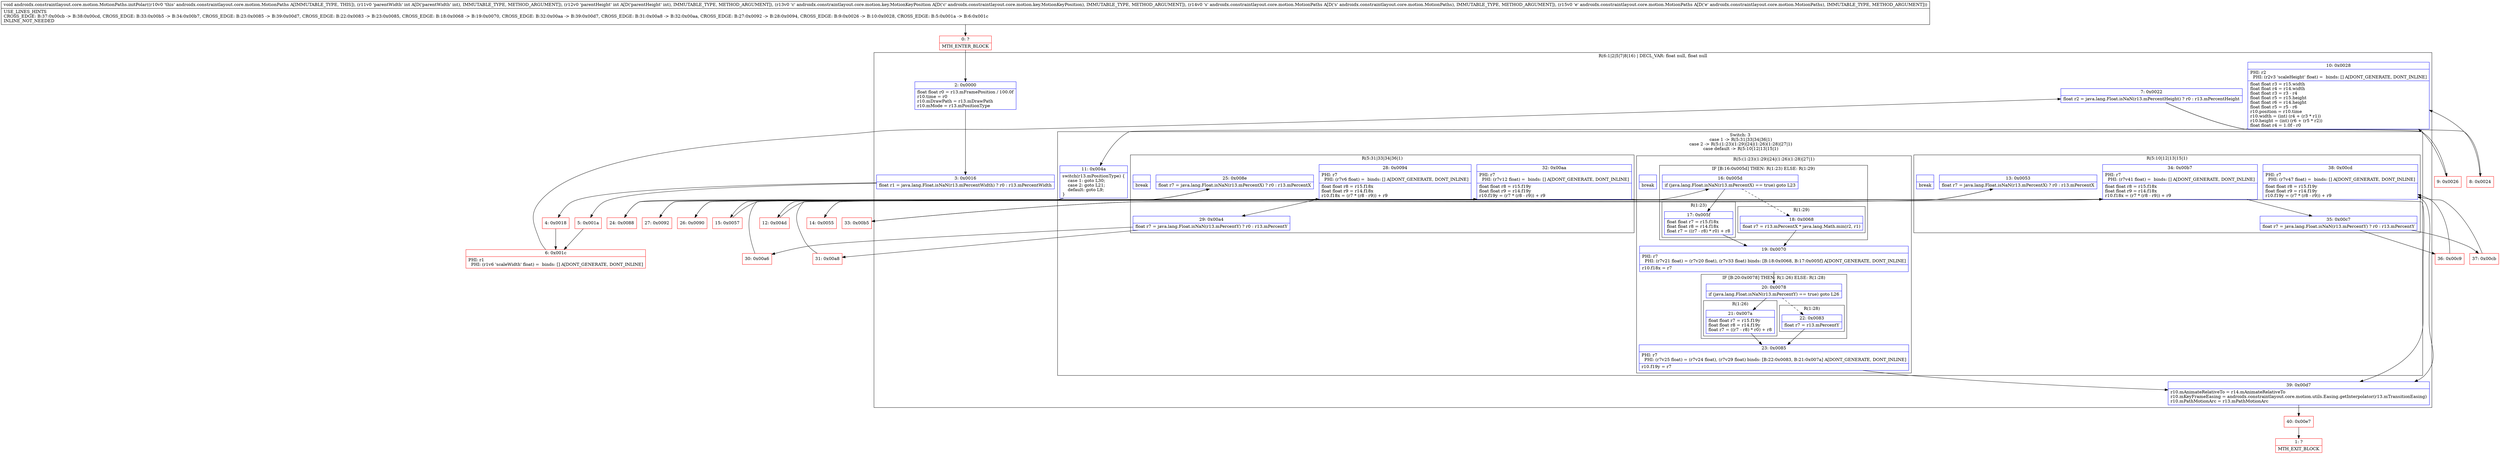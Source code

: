 digraph "CFG forandroidx.constraintlayout.core.motion.MotionPaths.initPolar(IILandroidx\/constraintlayout\/core\/motion\/key\/MotionKeyPosition;Landroidx\/constraintlayout\/core\/motion\/MotionPaths;Landroidx\/constraintlayout\/core\/motion\/MotionPaths;)V" {
subgraph cluster_Region_1374324120 {
label = "R(6:1|2|5|7|8|16) | DECL_VAR: float null, float null\l";
node [shape=record,color=blue];
Node_2 [shape=record,label="{2\:\ 0x0000|float float r0 = r13.mFramePosition \/ 100.0f\lr10.time = r0\lr10.mDrawPath = r13.mDrawPath\lr10.mMode = r13.mPositionType\l}"];
Node_3 [shape=record,label="{3\:\ 0x0016|float r1 = java.lang.Float.isNaN(r13.mPercentWidth) ? r0 : r13.mPercentWidth\l}"];
Node_7 [shape=record,label="{7\:\ 0x0022|float r2 = java.lang.Float.isNaN(r13.mPercentHeight) ? r0 : r13.mPercentHeight\l}"];
Node_10 [shape=record,label="{10\:\ 0x0028|PHI: r2 \l  PHI: (r2v3 'scaleHeight' float) =  binds: [] A[DONT_GENERATE, DONT_INLINE]\l|float float r3 = r15.width\lfloat float r4 = r14.width\lfloat float r3 = r3 \- r4\lfloat float r5 = r15.height\lfloat float r6 = r14.height\lfloat float r5 = r5 \- r6\lr10.position = r10.time\lr10.width = (int) (r4 + (r3 * r1))\lr10.height = (int) (r6 + (r5 * r2))\lfloat float r4 = 1.0f \- r0\l}"];
subgraph cluster_SwitchRegion_322566711 {
label = "Switch: 3
 case 1 -> R(5:31|33|34|36|1)
 case 2 -> R(5:(1:23)(1:29)|24|(1:26)(1:28)|27|1)
 case default -> R(5:10|12|13|15|1)";
node [shape=record,color=blue];
Node_11 [shape=record,label="{11\:\ 0x004a|switch(r13.mPositionType) \{\l    case 1: goto L30;\l    case 2: goto L21;\l    default: goto L9;\l\}\l}"];
subgraph cluster_Region_1849019001 {
label = "R(5:31|33|34|36|1)";
node [shape=record,color=blue];
Node_25 [shape=record,label="{25\:\ 0x008e|float r7 = java.lang.Float.isNaN(r13.mPercentX) ? r0 : r13.mPercentX\l}"];
Node_28 [shape=record,label="{28\:\ 0x0094|PHI: r7 \l  PHI: (r7v6 float) =  binds: [] A[DONT_GENERATE, DONT_INLINE]\l|float float r8 = r15.f18x\lfloat float r9 = r14.f18x\lr10.f18x = (r7 * (r8 \- r9)) + r9\l}"];
Node_29 [shape=record,label="{29\:\ 0x00a4|float r7 = java.lang.Float.isNaN(r13.mPercentY) ? r0 : r13.mPercentY\l}"];
Node_32 [shape=record,label="{32\:\ 0x00aa|PHI: r7 \l  PHI: (r7v12 float) =  binds: [] A[DONT_GENERATE, DONT_INLINE]\l|float float r8 = r15.f19y\lfloat float r9 = r14.f19y\lr10.f19y = (r7 * (r8 \- r9)) + r9\l}"];
Node_InsnContainer_222438066 [shape=record,label="{|break\l}"];
}
subgraph cluster_Region_2043383200 {
label = "R(5:(1:23)(1:29)|24|(1:26)(1:28)|27|1)";
node [shape=record,color=blue];
subgraph cluster_IfRegion_1555646775 {
label = "IF [B:16:0x005d] THEN: R(1:23) ELSE: R(1:29)";
node [shape=record,color=blue];
Node_16 [shape=record,label="{16\:\ 0x005d|if (java.lang.Float.isNaN(r13.mPercentX) == true) goto L23\l}"];
subgraph cluster_Region_1431048014 {
label = "R(1:23)";
node [shape=record,color=blue];
Node_17 [shape=record,label="{17\:\ 0x005f|float float r7 = r15.f18x\lfloat float r8 = r14.f18x\lfloat r7 = ((r7 \- r8) * r0) + r8\l}"];
}
subgraph cluster_Region_975594169 {
label = "R(1:29)";
node [shape=record,color=blue];
Node_18 [shape=record,label="{18\:\ 0x0068|float r7 = r13.mPercentX * java.lang.Math.min(r2, r1)\l}"];
}
}
Node_19 [shape=record,label="{19\:\ 0x0070|PHI: r7 \l  PHI: (r7v21 float) = (r7v20 float), (r7v33 float) binds: [B:18:0x0068, B:17:0x005f] A[DONT_GENERATE, DONT_INLINE]\l|r10.f18x = r7\l}"];
subgraph cluster_IfRegion_9300181 {
label = "IF [B:20:0x0078] THEN: R(1:26) ELSE: R(1:28)";
node [shape=record,color=blue];
Node_20 [shape=record,label="{20\:\ 0x0078|if (java.lang.Float.isNaN(r13.mPercentY) == true) goto L26\l}"];
subgraph cluster_Region_2143524279 {
label = "R(1:26)";
node [shape=record,color=blue];
Node_21 [shape=record,label="{21\:\ 0x007a|float float r7 = r15.f19y\lfloat float r8 = r14.f19y\lfloat r7 = ((r7 \- r8) * r0) + r8\l}"];
}
subgraph cluster_Region_254094540 {
label = "R(1:28)";
node [shape=record,color=blue];
Node_22 [shape=record,label="{22\:\ 0x0083|float r7 = r13.mPercentY\l}"];
}
}
Node_23 [shape=record,label="{23\:\ 0x0085|PHI: r7 \l  PHI: (r7v25 float) = (r7v24 float), (r7v29 float) binds: [B:22:0x0083, B:21:0x007a] A[DONT_GENERATE, DONT_INLINE]\l|r10.f19y = r7\l}"];
Node_InsnContainer_482745796 [shape=record,label="{|break\l}"];
}
subgraph cluster_Region_2055215506 {
label = "R(5:10|12|13|15|1)";
node [shape=record,color=blue];
Node_13 [shape=record,label="{13\:\ 0x0053|float r7 = java.lang.Float.isNaN(r13.mPercentX) ? r0 : r13.mPercentX\l}"];
Node_34 [shape=record,label="{34\:\ 0x00b7|PHI: r7 \l  PHI: (r7v41 float) =  binds: [] A[DONT_GENERATE, DONT_INLINE]\l|float float r8 = r15.f18x\lfloat float r9 = r14.f18x\lr10.f18x = (r7 * (r8 \- r9)) + r9\l}"];
Node_35 [shape=record,label="{35\:\ 0x00c7|float r7 = java.lang.Float.isNaN(r13.mPercentY) ? r0 : r13.mPercentY\l}"];
Node_38 [shape=record,label="{38\:\ 0x00cd|PHI: r7 \l  PHI: (r7v47 float) =  binds: [] A[DONT_GENERATE, DONT_INLINE]\l|float float r8 = r15.f19y\lfloat float r9 = r14.f19y\lr10.f19y = (r7 * (r8 \- r9)) + r9\l}"];
Node_InsnContainer_960832881 [shape=record,label="{|break\l}"];
}
}
Node_39 [shape=record,label="{39\:\ 0x00d7|r10.mAnimateRelativeTo = r14.mAnimateRelativeTo\lr10.mKeyFrameEasing = androidx.constraintlayout.core.motion.utils.Easing.getInterpolator(r13.mTransitionEasing)\lr10.mPathMotionArc = r13.mPathMotionArc\l}"];
}
Node_0 [shape=record,color=red,label="{0\:\ ?|MTH_ENTER_BLOCK\l}"];
Node_4 [shape=record,color=red,label="{4\:\ 0x0018}"];
Node_6 [shape=record,color=red,label="{6\:\ 0x001c|PHI: r1 \l  PHI: (r1v6 'scaleWidth' float) =  binds: [] A[DONT_GENERATE, DONT_INLINE]\l}"];
Node_8 [shape=record,color=red,label="{8\:\ 0x0024}"];
Node_12 [shape=record,color=red,label="{12\:\ 0x004d}"];
Node_14 [shape=record,color=red,label="{14\:\ 0x0055}"];
Node_36 [shape=record,color=red,label="{36\:\ 0x00c9}"];
Node_40 [shape=record,color=red,label="{40\:\ 0x00e7}"];
Node_1 [shape=record,color=red,label="{1\:\ ?|MTH_EXIT_BLOCK\l}"];
Node_37 [shape=record,color=red,label="{37\:\ 0x00cb}"];
Node_33 [shape=record,color=red,label="{33\:\ 0x00b5}"];
Node_15 [shape=record,color=red,label="{15\:\ 0x0057}"];
Node_24 [shape=record,color=red,label="{24\:\ 0x0088}"];
Node_26 [shape=record,color=red,label="{26\:\ 0x0090}"];
Node_30 [shape=record,color=red,label="{30\:\ 0x00a6}"];
Node_31 [shape=record,color=red,label="{31\:\ 0x00a8}"];
Node_27 [shape=record,color=red,label="{27\:\ 0x0092}"];
Node_9 [shape=record,color=red,label="{9\:\ 0x0026}"];
Node_5 [shape=record,color=red,label="{5\:\ 0x001a}"];
MethodNode[shape=record,label="{void androidx.constraintlayout.core.motion.MotionPaths.initPolar((r10v0 'this' androidx.constraintlayout.core.motion.MotionPaths A[IMMUTABLE_TYPE, THIS]), (r11v0 'parentWidth' int A[D('parentWidth' int), IMMUTABLE_TYPE, METHOD_ARGUMENT]), (r12v0 'parentHeight' int A[D('parentHeight' int), IMMUTABLE_TYPE, METHOD_ARGUMENT]), (r13v0 'c' androidx.constraintlayout.core.motion.key.MotionKeyPosition A[D('c' androidx.constraintlayout.core.motion.key.MotionKeyPosition), IMMUTABLE_TYPE, METHOD_ARGUMENT]), (r14v0 's' androidx.constraintlayout.core.motion.MotionPaths A[D('s' androidx.constraintlayout.core.motion.MotionPaths), IMMUTABLE_TYPE, METHOD_ARGUMENT]), (r15v0 'e' androidx.constraintlayout.core.motion.MotionPaths A[D('e' androidx.constraintlayout.core.motion.MotionPaths), IMMUTABLE_TYPE, METHOD_ARGUMENT]))  | USE_LINES_HINTS\lCROSS_EDGE: B:37:0x00cb \-\> B:38:0x00cd, CROSS_EDGE: B:33:0x00b5 \-\> B:34:0x00b7, CROSS_EDGE: B:23:0x0085 \-\> B:39:0x00d7, CROSS_EDGE: B:22:0x0083 \-\> B:23:0x0085, CROSS_EDGE: B:18:0x0068 \-\> B:19:0x0070, CROSS_EDGE: B:32:0x00aa \-\> B:39:0x00d7, CROSS_EDGE: B:31:0x00a8 \-\> B:32:0x00aa, CROSS_EDGE: B:27:0x0092 \-\> B:28:0x0094, CROSS_EDGE: B:9:0x0026 \-\> B:10:0x0028, CROSS_EDGE: B:5:0x001a \-\> B:6:0x001c\lINLINE_NOT_NEEDED\l}"];
MethodNode -> Node_0;Node_2 -> Node_3;
Node_3 -> Node_4;
Node_3 -> Node_5;
Node_7 -> Node_8;
Node_7 -> Node_9;
Node_10 -> Node_11;
Node_11 -> Node_12;
Node_11 -> Node_15;
Node_11 -> Node_24;
Node_25 -> Node_26;
Node_25 -> Node_27;
Node_28 -> Node_29;
Node_29 -> Node_30;
Node_29 -> Node_31;
Node_32 -> Node_39;
Node_16 -> Node_17;
Node_16 -> Node_18[style=dashed];
Node_17 -> Node_19;
Node_18 -> Node_19;
Node_19 -> Node_20;
Node_20 -> Node_21;
Node_20 -> Node_22[style=dashed];
Node_21 -> Node_23;
Node_22 -> Node_23;
Node_23 -> Node_39;
Node_13 -> Node_14;
Node_13 -> Node_33;
Node_34 -> Node_35;
Node_35 -> Node_36;
Node_35 -> Node_37;
Node_38 -> Node_39;
Node_39 -> Node_40;
Node_0 -> Node_2;
Node_4 -> Node_6;
Node_6 -> Node_7;
Node_8 -> Node_10;
Node_12 -> Node_13;
Node_14 -> Node_34;
Node_36 -> Node_38;
Node_40 -> Node_1;
Node_37 -> Node_38;
Node_33 -> Node_34;
Node_15 -> Node_16;
Node_24 -> Node_25;
Node_26 -> Node_28;
Node_30 -> Node_32;
Node_31 -> Node_32;
Node_27 -> Node_28;
Node_9 -> Node_10;
Node_5 -> Node_6;
}

